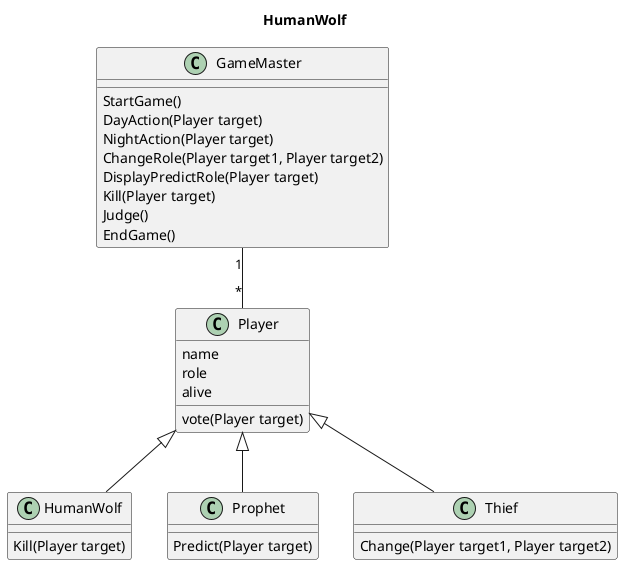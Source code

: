 @startuml

title HumanWolf

class GameMaster {
    StartGame()
    DayAction(Player target)
    NightAction(Player target)
    ChangeRole(Player target1, Player target2)
    DisplayPredictRole(Player target)
    Kill(Player target)
    Judge()
    EndGame()
}

'class RolePaper {
'role
'}

class Player {
    name
    role
    alive
    vote(Player target)
}

class HumanWolf{
    Kill(Player target)
}


class Prophet{
    Predict(Player target)
}

Class Thief
{
    Change(Player target1, Player target2)
}


GameMaster "1" -- "*" Player
'GameMaster "1" --- "*" HumanWolf
'GameMaster "1" --- "*" Prophet
'GameMaster "1" --- "*" Thief
Player <|-- HumanWolf
Player <|-- Prophet
Player <|-- Thief

'GameMaster -- RolePaper
'Player -- RolePaper

@enduml